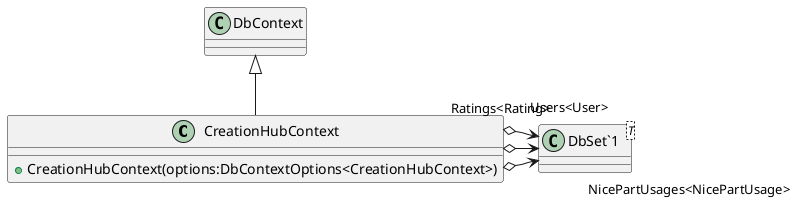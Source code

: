 @startuml
class CreationHubContext {
    + CreationHubContext(options:DbContextOptions<CreationHubContext>)
}
class "DbSet`1"<T> {
}
DbContext <|-- CreationHubContext
CreationHubContext o-> "NicePartUsages<NicePartUsage>" "DbSet`1"
CreationHubContext o-> "Ratings<Rating>" "DbSet`1"
CreationHubContext o-> "Users<User>" "DbSet`1"
@enduml
